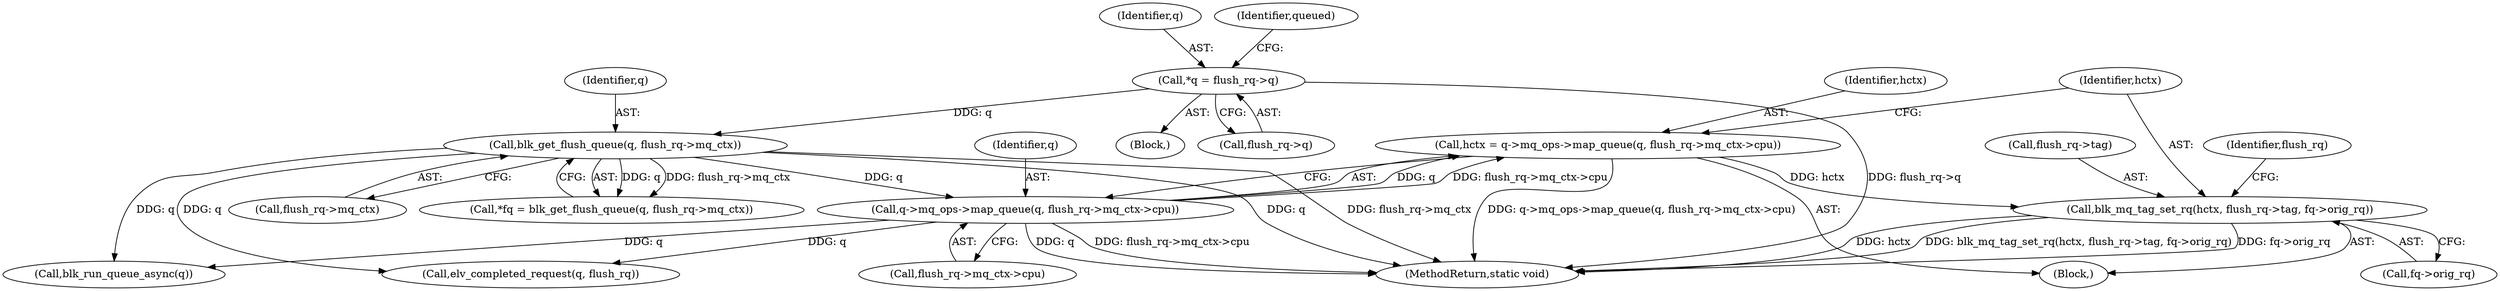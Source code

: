 digraph "0_linux_0048b4837affd153897ed1222283492070027aa9_0@pointer" {
"1000145" [label="(Call,hctx = q->mq_ops->map_queue(q, flush_rq->mq_ctx->cpu))"];
"1000147" [label="(Call,q->mq_ops->map_queue(q, flush_rq->mq_ctx->cpu))"];
"1000128" [label="(Call,blk_get_flush_queue(q, flush_rq->mq_ctx))"];
"1000109" [label="(Call,*q = flush_rq->q)"];
"1000154" [label="(Call,blk_mq_tag_set_rq(hctx, flush_rq->tag, fq->orig_rq))"];
"1000110" [label="(Identifier,q)"];
"1000129" [label="(Identifier,q)"];
"1000154" [label="(Call,blk_mq_tag_set_rq(hctx, flush_rq->tag, fq->orig_rq))"];
"1000148" [label="(Identifier,q)"];
"1000117" [label="(Identifier,queued)"];
"1000109" [label="(Call,*q = flush_rq->q)"];
"1000159" [label="(Call,fq->orig_rq)"];
"1000155" [label="(Identifier,hctx)"];
"1000128" [label="(Call,blk_get_flush_queue(q, flush_rq->mq_ctx))"];
"1000147" [label="(Call,q->mq_ops->map_queue(q, flush_rq->mq_ctx->cpu))"];
"1000231" [label="(Call,blk_run_queue_async(q))"];
"1000145" [label="(Call,hctx = q->mq_ops->map_queue(q, flush_rq->mq_ctx->cpu))"];
"1000130" [label="(Call,flush_rq->mq_ctx)"];
"1000146" [label="(Identifier,hctx)"];
"1000156" [label="(Call,flush_rq->tag)"];
"1000149" [label="(Call,flush_rq->mq_ctx->cpu)"];
"1000164" [label="(Identifier,flush_rq)"];
"1000196" [label="(Call,elv_completed_request(q, flush_rq))"];
"1000107" [label="(Block,)"];
"1000111" [label="(Call,flush_rq->q)"];
"1000137" [label="(Block,)"];
"1000248" [label="(MethodReturn,static void)"];
"1000126" [label="(Call,*fq = blk_get_flush_queue(q, flush_rq->mq_ctx))"];
"1000145" -> "1000137"  [label="AST: "];
"1000145" -> "1000147"  [label="CFG: "];
"1000146" -> "1000145"  [label="AST: "];
"1000147" -> "1000145"  [label="AST: "];
"1000155" -> "1000145"  [label="CFG: "];
"1000145" -> "1000248"  [label="DDG: q->mq_ops->map_queue(q, flush_rq->mq_ctx->cpu)"];
"1000147" -> "1000145"  [label="DDG: q"];
"1000147" -> "1000145"  [label="DDG: flush_rq->mq_ctx->cpu"];
"1000145" -> "1000154"  [label="DDG: hctx"];
"1000147" -> "1000149"  [label="CFG: "];
"1000148" -> "1000147"  [label="AST: "];
"1000149" -> "1000147"  [label="AST: "];
"1000147" -> "1000248"  [label="DDG: flush_rq->mq_ctx->cpu"];
"1000147" -> "1000248"  [label="DDG: q"];
"1000128" -> "1000147"  [label="DDG: q"];
"1000147" -> "1000196"  [label="DDG: q"];
"1000147" -> "1000231"  [label="DDG: q"];
"1000128" -> "1000126"  [label="AST: "];
"1000128" -> "1000130"  [label="CFG: "];
"1000129" -> "1000128"  [label="AST: "];
"1000130" -> "1000128"  [label="AST: "];
"1000126" -> "1000128"  [label="CFG: "];
"1000128" -> "1000248"  [label="DDG: flush_rq->mq_ctx"];
"1000128" -> "1000248"  [label="DDG: q"];
"1000128" -> "1000126"  [label="DDG: q"];
"1000128" -> "1000126"  [label="DDG: flush_rq->mq_ctx"];
"1000109" -> "1000128"  [label="DDG: q"];
"1000128" -> "1000196"  [label="DDG: q"];
"1000128" -> "1000231"  [label="DDG: q"];
"1000109" -> "1000107"  [label="AST: "];
"1000109" -> "1000111"  [label="CFG: "];
"1000110" -> "1000109"  [label="AST: "];
"1000111" -> "1000109"  [label="AST: "];
"1000117" -> "1000109"  [label="CFG: "];
"1000109" -> "1000248"  [label="DDG: flush_rq->q"];
"1000154" -> "1000137"  [label="AST: "];
"1000154" -> "1000159"  [label="CFG: "];
"1000155" -> "1000154"  [label="AST: "];
"1000156" -> "1000154"  [label="AST: "];
"1000159" -> "1000154"  [label="AST: "];
"1000164" -> "1000154"  [label="CFG: "];
"1000154" -> "1000248"  [label="DDG: fq->orig_rq"];
"1000154" -> "1000248"  [label="DDG: hctx"];
"1000154" -> "1000248"  [label="DDG: blk_mq_tag_set_rq(hctx, flush_rq->tag, fq->orig_rq)"];
}
